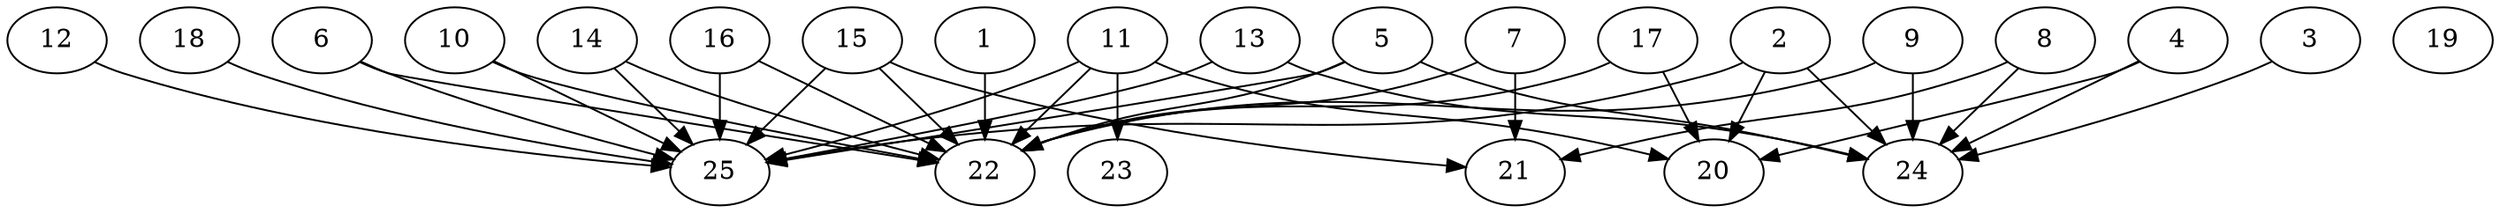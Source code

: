 // DAG automatically generated by daggen at Thu Oct  3 14:00:40 2019
// ./daggen --dot -n 25 --ccr 0.5 --fat 0.9 --regular 0.7 --density 0.7 --mindata 5242880 --maxdata 52428800 
digraph G {
  1 [size="43544576", alpha="0.19", expect_size="21772288"] 
  1 -> 22 [size ="21772288"]
  2 [size="84054016", alpha="0.19", expect_size="42027008"] 
  2 -> 20 [size ="42027008"]
  2 -> 24 [size ="42027008"]
  2 -> 25 [size ="42027008"]
  3 [size="80398336", alpha="0.11", expect_size="40199168"] 
  3 -> 24 [size ="40199168"]
  4 [size="32817152", alpha="0.20", expect_size="16408576"] 
  4 -> 20 [size ="16408576"]
  4 -> 24 [size ="16408576"]
  5 [size="12552192", alpha="0.09", expect_size="6276096"] 
  5 -> 22 [size ="6276096"]
  5 -> 24 [size ="6276096"]
  5 -> 25 [size ="6276096"]
  6 [size="98314240", alpha="0.09", expect_size="49157120"] 
  6 -> 22 [size ="49157120"]
  6 -> 25 [size ="49157120"]
  7 [size="56739840", alpha="0.06", expect_size="28369920"] 
  7 -> 21 [size ="28369920"]
  7 -> 22 [size ="28369920"]
  8 [size="37261312", alpha="0.17", expect_size="18630656"] 
  8 -> 21 [size ="18630656"]
  8 -> 24 [size ="18630656"]
  9 [size="101107712", alpha="0.17", expect_size="50553856"] 
  9 -> 22 [size ="50553856"]
  9 -> 24 [size ="50553856"]
  10 [size="20979712", alpha="0.10", expect_size="10489856"] 
  10 -> 22 [size ="10489856"]
  10 -> 25 [size ="10489856"]
  11 [size="89311232", alpha="0.05", expect_size="44655616"] 
  11 -> 20 [size ="44655616"]
  11 -> 22 [size ="44655616"]
  11 -> 23 [size ="44655616"]
  11 -> 25 [size ="44655616"]
  12 [size="84381696", alpha="0.01", expect_size="42190848"] 
  12 -> 25 [size ="42190848"]
  13 [size="79921152", alpha="0.01", expect_size="39960576"] 
  13 -> 24 [size ="39960576"]
  13 -> 25 [size ="39960576"]
  14 [size="36145152", alpha="0.17", expect_size="18072576"] 
  14 -> 22 [size ="18072576"]
  14 -> 25 [size ="18072576"]
  15 [size="33880064", alpha="0.02", expect_size="16940032"] 
  15 -> 21 [size ="16940032"]
  15 -> 22 [size ="16940032"]
  15 -> 25 [size ="16940032"]
  16 [size="76189696", alpha="0.05", expect_size="38094848"] 
  16 -> 22 [size ="38094848"]
  16 -> 25 [size ="38094848"]
  17 [size="25356288", alpha="0.09", expect_size="12678144"] 
  17 -> 20 [size ="12678144"]
  17 -> 22 [size ="12678144"]
  18 [size="54575104", alpha="0.19", expect_size="27287552"] 
  18 -> 25 [size ="27287552"]
  19 [size="39702528", alpha="0.14", expect_size="19851264"] 
  20 [size="24197120", alpha="0.10", expect_size="12098560"] 
  21 [size="69115904", alpha="0.12", expect_size="34557952"] 
  22 [size="92258304", alpha="0.10", expect_size="46129152"] 
  23 [size="98654208", alpha="0.03", expect_size="49327104"] 
  24 [size="103833600", alpha="0.00", expect_size="51916800"] 
  25 [size="88551424", alpha="0.18", expect_size="44275712"] 
}

